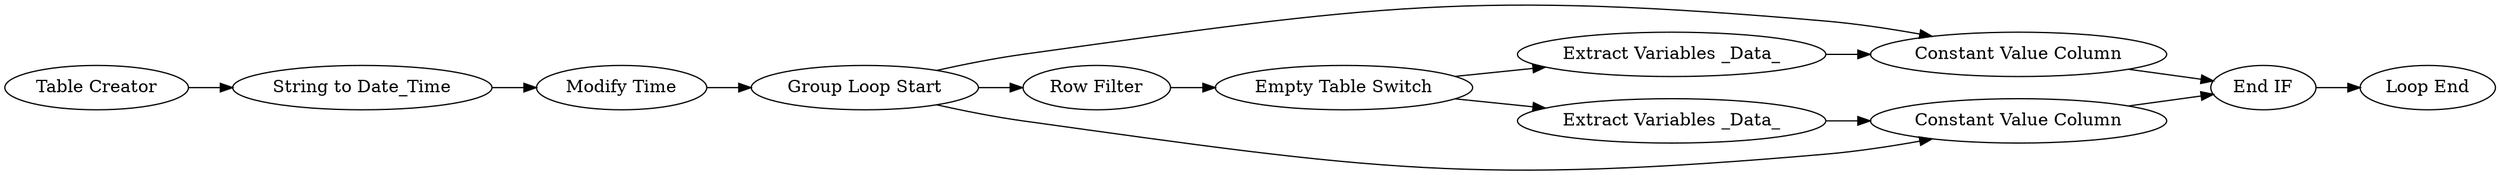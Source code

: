 digraph {
	20 -> 21
	2 -> 21
	2 -> 10
	16 -> 19
	10 -> 16
	22 -> 15
	19 -> 17
	1 -> 6
	21 -> 22
	17 -> 22
	16 -> 20
	2 -> 17
	6 -> 7
	7 -> 2
	16 [label="Empty Table Switch"]
	20 [label="Extract Variables _Data_"]
	1 [label="Table Creator"]
	7 [label="Modify Time"]
	22 [label="End IF"]
	21 [label="Constant Value Column"]
	6 [label="String to Date_Time"]
	15 [label="Loop End"]
	17 [label="Constant Value Column"]
	2 [label="Group Loop Start"]
	10 [label="Row Filter"]
	19 [label="Extract Variables _Data_"]
	rankdir=LR
}
